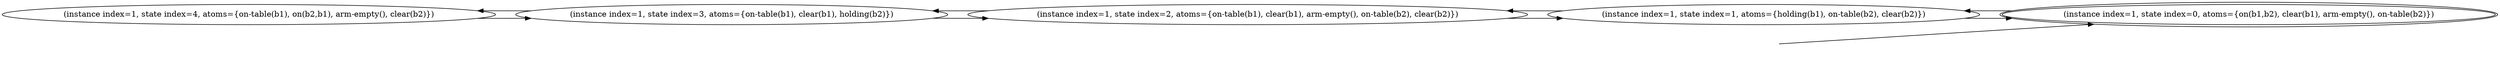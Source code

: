 digraph {
rankdir="LR"
s4[label="(instance index=1, state index=4, atoms={on-table(b1), on(b2,b1), arm-empty(), clear(b2)})"]
s3[label="(instance index=1, state index=3, atoms={on-table(b1), clear(b1), holding(b2)})"]
s2[label="(instance index=1, state index=2, atoms={on-table(b1), clear(b1), arm-empty(), on-table(b2), clear(b2)})"]
s1[label="(instance index=1, state index=1, atoms={holding(b1), on-table(b2), clear(b2)})"]
s0[peripheries=2,label="(instance index=1, state index=0, atoms={on(b1,b2), clear(b1), arm-empty(), on-table(b2)})"]
Dangling [ label = "", style = invis ]
{ rank = same; Dangling }
Dangling -> s0
{ rank = same; s0}
{ rank = same; s3}
{ rank = same; s2}
{ rank = same; s1}
{ rank = same; s0}
{
s4->s3
}
{
s3->s4
s3->s2
}
{
s2->s3
s2->s1
}
{
s1->s2
s1->s0
}
{
s0->s1
}
}
